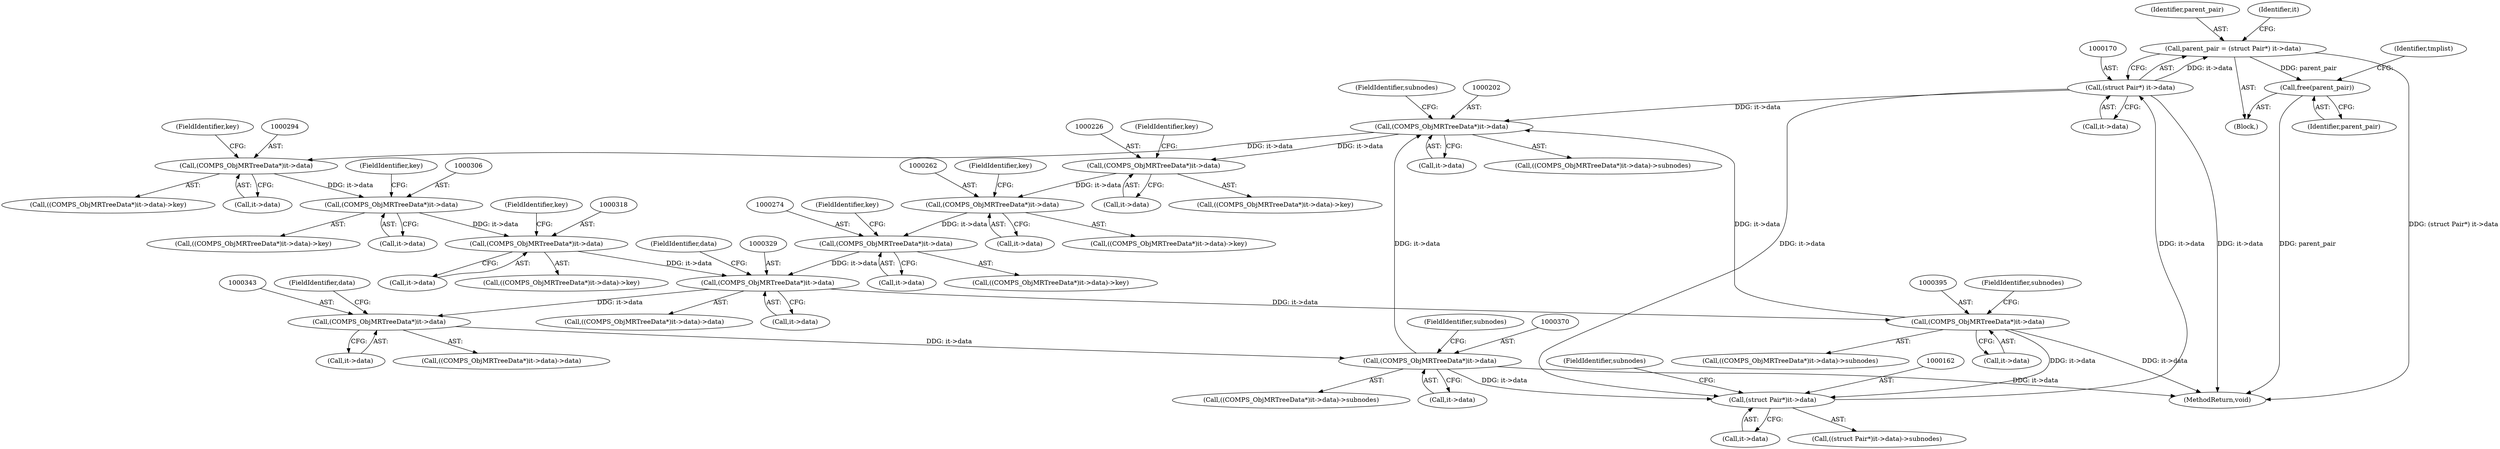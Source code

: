 digraph "0_libcomps_e3a5d056633677959ad924a51758876d415e7046_0@API" {
"1000418" [label="(Call,free(parent_pair))"];
"1000167" [label="(Call,parent_pair = (struct Pair*) it->data)"];
"1000169" [label="(Call,(struct Pair*) it->data)"];
"1000161" [label="(Call,(struct Pair*)it->data)"];
"1000394" [label="(Call,(COMPS_ObjMRTreeData*)it->data)"];
"1000328" [label="(Call,(COMPS_ObjMRTreeData*)it->data)"];
"1000273" [label="(Call,(COMPS_ObjMRTreeData*)it->data)"];
"1000261" [label="(Call,(COMPS_ObjMRTreeData*)it->data)"];
"1000225" [label="(Call,(COMPS_ObjMRTreeData*)it->data)"];
"1000201" [label="(Call,(COMPS_ObjMRTreeData*)it->data)"];
"1000369" [label="(Call,(COMPS_ObjMRTreeData*)it->data)"];
"1000342" [label="(Call,(COMPS_ObjMRTreeData*)it->data)"];
"1000317" [label="(Call,(COMPS_ObjMRTreeData*)it->data)"];
"1000305" [label="(Call,(COMPS_ObjMRTreeData*)it->data)"];
"1000293" [label="(Call,(COMPS_ObjMRTreeData*)it->data)"];
"1000393" [label="(Call,((COMPS_ObjMRTreeData*)it->data)->subnodes)"];
"1000317" [label="(Call,(COMPS_ObjMRTreeData*)it->data)"];
"1000418" [label="(Call,free(parent_pair))"];
"1000368" [label="(Call,((COMPS_ObjMRTreeData*)it->data)->subnodes)"];
"1000330" [label="(Call,it->data)"];
"1000341" [label="(Call,((COMPS_ObjMRTreeData*)it->data)->data)"];
"1000344" [label="(Call,it->data)"];
"1000167" [label="(Call,parent_pair = (struct Pair*) it->data)"];
"1000203" [label="(Call,it->data)"];
"1000273" [label="(Call,(COMPS_ObjMRTreeData*)it->data)"];
"1000147" [label="(Block,)"];
"1000399" [label="(FieldIdentifier,subnodes)"];
"1000342" [label="(Call,(COMPS_ObjMRTreeData*)it->data)"];
"1000371" [label="(Call,it->data)"];
"1000260" [label="(Call,((COMPS_ObjMRTreeData*)it->data)->key)"];
"1000369" [label="(Call,(COMPS_ObjMRTreeData*)it->data)"];
"1000278" [label="(FieldIdentifier,key)"];
"1000171" [label="(Call,it->data)"];
"1000394" [label="(Call,(COMPS_ObjMRTreeData*)it->data)"];
"1000298" [label="(FieldIdentifier,key)"];
"1000169" [label="(Call,(struct Pair*) it->data)"];
"1000305" [label="(Call,(COMPS_ObjMRTreeData*)it->data)"];
"1000322" [label="(FieldIdentifier,key)"];
"1000144" [label="(Identifier,tmplist)"];
"1000230" [label="(FieldIdentifier,key)"];
"1000419" [label="(Identifier,parent_pair)"];
"1000168" [label="(Identifier,parent_pair)"];
"1000304" [label="(Call,((COMPS_ObjMRTreeData*)it->data)->key)"];
"1000224" [label="(Call,((COMPS_ObjMRTreeData*)it->data)->key)"];
"1000328" [label="(Call,(COMPS_ObjMRTreeData*)it->data)"];
"1000275" [label="(Call,it->data)"];
"1000263" [label="(Call,it->data)"];
"1000201" [label="(Call,(COMPS_ObjMRTreeData*)it->data)"];
"1000316" [label="(Call,((COMPS_ObjMRTreeData*)it->data)->key)"];
"1000307" [label="(Call,it->data)"];
"1000347" [label="(FieldIdentifier,data)"];
"1000163" [label="(Call,it->data)"];
"1000272" [label="(Call,((COMPS_ObjMRTreeData*)it->data)->key)"];
"1000175" [label="(Identifier,it)"];
"1000266" [label="(FieldIdentifier,key)"];
"1000160" [label="(Call,((struct Pair*)it->data)->subnodes)"];
"1000293" [label="(Call,(COMPS_ObjMRTreeData*)it->data)"];
"1000166" [label="(FieldIdentifier,subnodes)"];
"1000225" [label="(Call,(COMPS_ObjMRTreeData*)it->data)"];
"1000200" [label="(Call,((COMPS_ObjMRTreeData*)it->data)->subnodes)"];
"1000423" [label="(MethodReturn,void)"];
"1000292" [label="(Call,((COMPS_ObjMRTreeData*)it->data)->key)"];
"1000310" [label="(FieldIdentifier,key)"];
"1000206" [label="(FieldIdentifier,subnodes)"];
"1000319" [label="(Call,it->data)"];
"1000295" [label="(Call,it->data)"];
"1000374" [label="(FieldIdentifier,subnodes)"];
"1000227" [label="(Call,it->data)"];
"1000333" [label="(FieldIdentifier,data)"];
"1000161" [label="(Call,(struct Pair*)it->data)"];
"1000261" [label="(Call,(COMPS_ObjMRTreeData*)it->data)"];
"1000327" [label="(Call,((COMPS_ObjMRTreeData*)it->data)->data)"];
"1000396" [label="(Call,it->data)"];
"1000418" -> "1000147"  [label="AST: "];
"1000418" -> "1000419"  [label="CFG: "];
"1000419" -> "1000418"  [label="AST: "];
"1000144" -> "1000418"  [label="CFG: "];
"1000418" -> "1000423"  [label="DDG: parent_pair"];
"1000167" -> "1000418"  [label="DDG: parent_pair"];
"1000167" -> "1000147"  [label="AST: "];
"1000167" -> "1000169"  [label="CFG: "];
"1000168" -> "1000167"  [label="AST: "];
"1000169" -> "1000167"  [label="AST: "];
"1000175" -> "1000167"  [label="CFG: "];
"1000167" -> "1000423"  [label="DDG: (struct Pair*) it->data"];
"1000169" -> "1000167"  [label="DDG: it->data"];
"1000169" -> "1000171"  [label="CFG: "];
"1000170" -> "1000169"  [label="AST: "];
"1000171" -> "1000169"  [label="AST: "];
"1000169" -> "1000423"  [label="DDG: it->data"];
"1000169" -> "1000161"  [label="DDG: it->data"];
"1000161" -> "1000169"  [label="DDG: it->data"];
"1000169" -> "1000201"  [label="DDG: it->data"];
"1000161" -> "1000160"  [label="AST: "];
"1000161" -> "1000163"  [label="CFG: "];
"1000162" -> "1000161"  [label="AST: "];
"1000163" -> "1000161"  [label="AST: "];
"1000166" -> "1000161"  [label="CFG: "];
"1000394" -> "1000161"  [label="DDG: it->data"];
"1000369" -> "1000161"  [label="DDG: it->data"];
"1000394" -> "1000393"  [label="AST: "];
"1000394" -> "1000396"  [label="CFG: "];
"1000395" -> "1000394"  [label="AST: "];
"1000396" -> "1000394"  [label="AST: "];
"1000399" -> "1000394"  [label="CFG: "];
"1000394" -> "1000423"  [label="DDG: it->data"];
"1000394" -> "1000201"  [label="DDG: it->data"];
"1000328" -> "1000394"  [label="DDG: it->data"];
"1000328" -> "1000327"  [label="AST: "];
"1000328" -> "1000330"  [label="CFG: "];
"1000329" -> "1000328"  [label="AST: "];
"1000330" -> "1000328"  [label="AST: "];
"1000333" -> "1000328"  [label="CFG: "];
"1000273" -> "1000328"  [label="DDG: it->data"];
"1000317" -> "1000328"  [label="DDG: it->data"];
"1000328" -> "1000342"  [label="DDG: it->data"];
"1000273" -> "1000272"  [label="AST: "];
"1000273" -> "1000275"  [label="CFG: "];
"1000274" -> "1000273"  [label="AST: "];
"1000275" -> "1000273"  [label="AST: "];
"1000278" -> "1000273"  [label="CFG: "];
"1000261" -> "1000273"  [label="DDG: it->data"];
"1000261" -> "1000260"  [label="AST: "];
"1000261" -> "1000263"  [label="CFG: "];
"1000262" -> "1000261"  [label="AST: "];
"1000263" -> "1000261"  [label="AST: "];
"1000266" -> "1000261"  [label="CFG: "];
"1000225" -> "1000261"  [label="DDG: it->data"];
"1000225" -> "1000224"  [label="AST: "];
"1000225" -> "1000227"  [label="CFG: "];
"1000226" -> "1000225"  [label="AST: "];
"1000227" -> "1000225"  [label="AST: "];
"1000230" -> "1000225"  [label="CFG: "];
"1000201" -> "1000225"  [label="DDG: it->data"];
"1000201" -> "1000200"  [label="AST: "];
"1000201" -> "1000203"  [label="CFG: "];
"1000202" -> "1000201"  [label="AST: "];
"1000203" -> "1000201"  [label="AST: "];
"1000206" -> "1000201"  [label="CFG: "];
"1000369" -> "1000201"  [label="DDG: it->data"];
"1000201" -> "1000293"  [label="DDG: it->data"];
"1000369" -> "1000368"  [label="AST: "];
"1000369" -> "1000371"  [label="CFG: "];
"1000370" -> "1000369"  [label="AST: "];
"1000371" -> "1000369"  [label="AST: "];
"1000374" -> "1000369"  [label="CFG: "];
"1000369" -> "1000423"  [label="DDG: it->data"];
"1000342" -> "1000369"  [label="DDG: it->data"];
"1000342" -> "1000341"  [label="AST: "];
"1000342" -> "1000344"  [label="CFG: "];
"1000343" -> "1000342"  [label="AST: "];
"1000344" -> "1000342"  [label="AST: "];
"1000347" -> "1000342"  [label="CFG: "];
"1000317" -> "1000316"  [label="AST: "];
"1000317" -> "1000319"  [label="CFG: "];
"1000318" -> "1000317"  [label="AST: "];
"1000319" -> "1000317"  [label="AST: "];
"1000322" -> "1000317"  [label="CFG: "];
"1000305" -> "1000317"  [label="DDG: it->data"];
"1000305" -> "1000304"  [label="AST: "];
"1000305" -> "1000307"  [label="CFG: "];
"1000306" -> "1000305"  [label="AST: "];
"1000307" -> "1000305"  [label="AST: "];
"1000310" -> "1000305"  [label="CFG: "];
"1000293" -> "1000305"  [label="DDG: it->data"];
"1000293" -> "1000292"  [label="AST: "];
"1000293" -> "1000295"  [label="CFG: "];
"1000294" -> "1000293"  [label="AST: "];
"1000295" -> "1000293"  [label="AST: "];
"1000298" -> "1000293"  [label="CFG: "];
}
